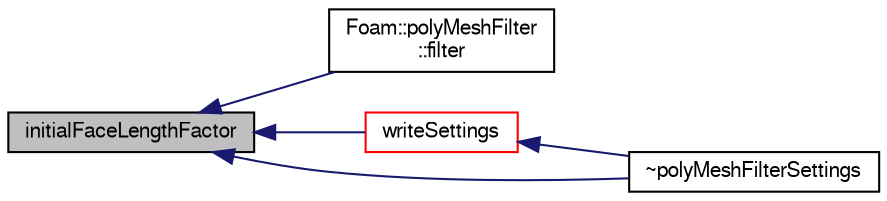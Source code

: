 digraph "initialFaceLengthFactor"
{
  bgcolor="transparent";
  edge [fontname="FreeSans",fontsize="10",labelfontname="FreeSans",labelfontsize="10"];
  node [fontname="FreeSans",fontsize="10",shape=record];
  rankdir="LR";
  Node70 [label="initialFaceLengthFactor",height=0.2,width=0.4,color="black", fillcolor="grey75", style="filled", fontcolor="black"];
  Node70 -> Node71 [dir="back",color="midnightblue",fontsize="10",style="solid",fontname="FreeSans"];
  Node71 [label="Foam::polyMeshFilter\l::filter",height=0.2,width=0.4,color="black",URL="$a21598.html#a55dba161bb0a72849b0af234e4cb7e5d",tooltip="Filter edges and faces. "];
  Node70 -> Node72 [dir="back",color="midnightblue",fontsize="10",style="solid",fontname="FreeSans"];
  Node72 [label="writeSettings",height=0.2,width=0.4,color="red",URL="$a21602.html#a2a6219ff1676c3caa814d59e9aacedae",tooltip="Write the settings to a stream. "];
  Node72 -> Node74 [dir="back",color="midnightblue",fontsize="10",style="solid",fontname="FreeSans"];
  Node74 [label="~polyMeshFilterSettings",height=0.2,width=0.4,color="black",URL="$a21602.html#a51a1ec4ef64bcb2965d7576891e64bbf",tooltip="Destructor. "];
  Node70 -> Node74 [dir="back",color="midnightblue",fontsize="10",style="solid",fontname="FreeSans"];
}
